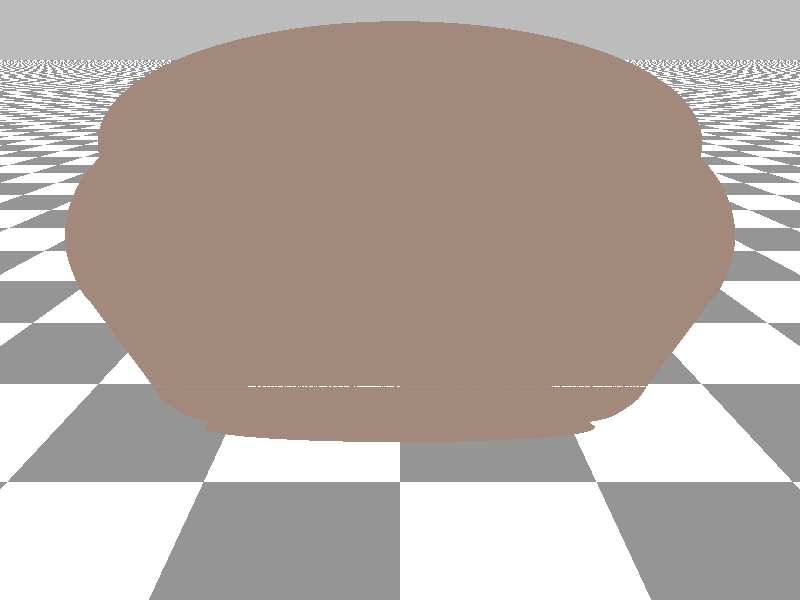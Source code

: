 #version 3.7;

#include "colors.inc"
#include "textures.inc"

#local debugMode = 1;
#if (debugMode)
    global_settings {
        assumed_gamma 1
        charset utf8
    }
#end

// ----------------------------------------
// FatVase
// ----------------------------------------

#macro FatVase(vHeight, bRadio, sRadio)
    #local dx = (bRadio - sRadio)/5;
    #local dy = vHeight/10;
    #local mRadio = bRadio * 0.05;
    merge {
        lathe {
            cubic_spline
            17,
            <0.0000, 0.0000>
            <sRadio+0.0*dx, 0.0000>
            <sRadio+0.5*dx, 0.3*dy>
            <sRadio+1.5*dx, 0.5*dy>
            <sRadio+2.5*dx, 1.0*dy>
            <sRadio+3.0*dx, 1.5*dy>
            <sRadio+3.5*dx, 2.0*dy>
            <sRadio+4.0*dx, 2.5*dy>
            <sRadio+4.5*dx, 3.0*dy>
            <sRadio+5.0*dx, 3.5*dy>
            <sRadio+5.5*dx, 4.0*dy>
            <sRadio+6.0*dx, 4.5*dy>
            <sRadio+6.5*dx, 5.5*dy>
            <sRadio+6.5*dx, 6.5*dy>
            <sRadio+6.0*dx, 7.5*dy>
            <sRadio+4.5*dx, 9.0*dy>
            <sRadio+4.0*dx, 10.0*dy>
        }
        torus {
            bRadio, mRadio
            translate (9*dy) * y
        }
        cone {
            <0, 0, 0>, sRadio
            <0, 0.5*dy, 0>, sRadio+1.0*dx
        }
    }
#end

// ----------------------------------------
// Scene
// ----------------------------------------

#if (debugMode)
    camera {
      location <0, 1, -1.5>
      look_at <0, 0, 1>
    }

    background { White * 0.5 }

    light_source { <-1, 2, -2> color White }

    plane {
        y, -1
        texture {
            pigment { checker rgb<0.3, 0.3, 0.3> White }
        }
    }

    object {
        FatVase(0.8, 0.8, 0.5)
        texture {
            pigment { DarkBrown }
            finish { phong 1 }
        }
        rotate 30*x
    }
#end
